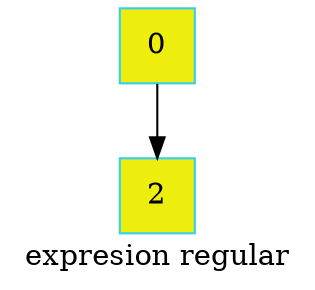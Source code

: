 digraph G
{label="expresion regular"
        node[shape = square]
        node[style = filled]
        node[fillcolor = "#EEEEE"]
        node[color = "#EEEEE"]
        node[color = "#31CEF0"]

0->2}